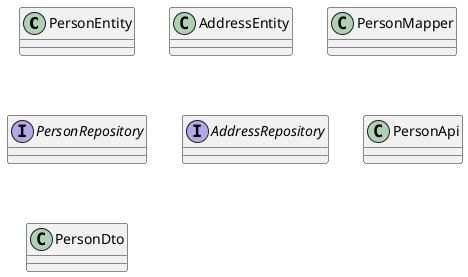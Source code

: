 @startuml
class PersonEntity
class AddressEntity
class PersonMapper
interface PersonRepository
interface AddressRepository
class PersonApi
class PersonDto

@enduml